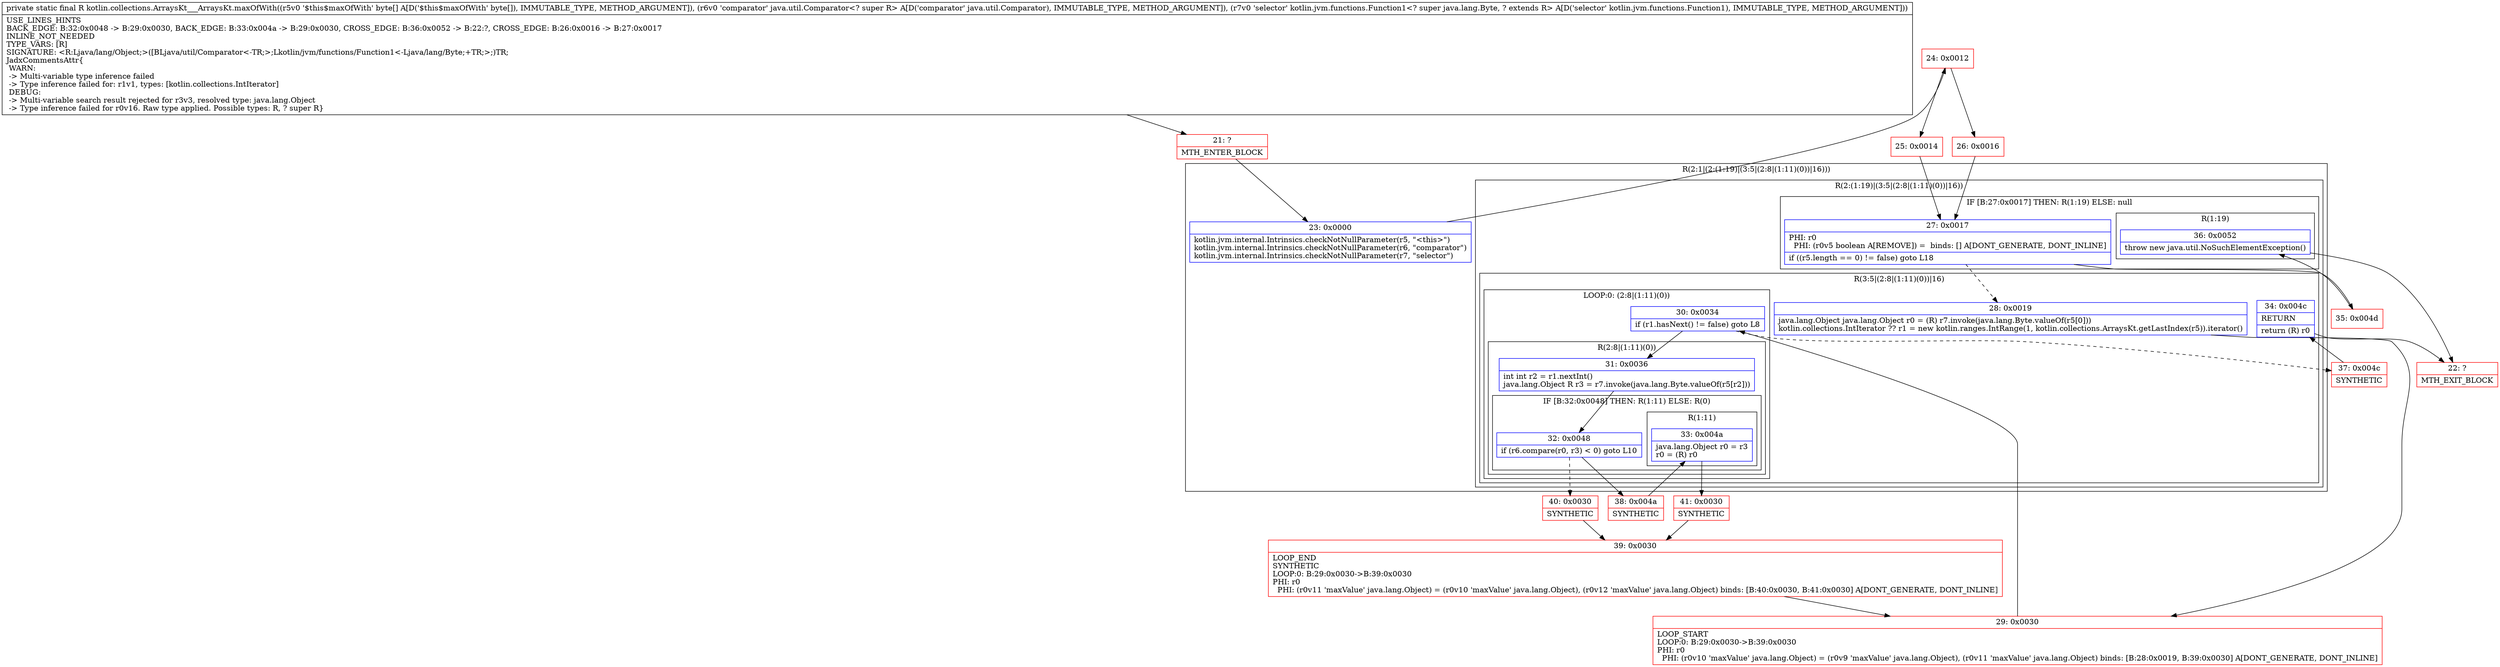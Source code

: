digraph "CFG forkotlin.collections.ArraysKt___ArraysKt.maxOfWith([BLjava\/util\/Comparator;Lkotlin\/jvm\/functions\/Function1;)Ljava\/lang\/Object;" {
subgraph cluster_Region_212496802 {
label = "R(2:1|(2:(1:19)|(3:5|(2:8|(1:11)(0))|16)))";
node [shape=record,color=blue];
Node_23 [shape=record,label="{23\:\ 0x0000|kotlin.jvm.internal.Intrinsics.checkNotNullParameter(r5, \"\<this\>\")\lkotlin.jvm.internal.Intrinsics.checkNotNullParameter(r6, \"comparator\")\lkotlin.jvm.internal.Intrinsics.checkNotNullParameter(r7, \"selector\")\l}"];
subgraph cluster_Region_742144083 {
label = "R(2:(1:19)|(3:5|(2:8|(1:11)(0))|16))";
node [shape=record,color=blue];
subgraph cluster_IfRegion_1179185836 {
label = "IF [B:27:0x0017] THEN: R(1:19) ELSE: null";
node [shape=record,color=blue];
Node_27 [shape=record,label="{27\:\ 0x0017|PHI: r0 \l  PHI: (r0v5 boolean A[REMOVE]) =  binds: [] A[DONT_GENERATE, DONT_INLINE]\l|if ((r5.length == 0) != false) goto L18\l}"];
subgraph cluster_Region_1584014090 {
label = "R(1:19)";
node [shape=record,color=blue];
Node_36 [shape=record,label="{36\:\ 0x0052|throw new java.util.NoSuchElementException()\l}"];
}
}
subgraph cluster_Region_777806541 {
label = "R(3:5|(2:8|(1:11)(0))|16)";
node [shape=record,color=blue];
Node_28 [shape=record,label="{28\:\ 0x0019|java.lang.Object java.lang.Object r0 = (R) r7.invoke(java.lang.Byte.valueOf(r5[0]))\lkotlin.collections.IntIterator ?? r1 = new kotlin.ranges.IntRange(1, kotlin.collections.ArraysKt.getLastIndex(r5)).iterator()\l}"];
subgraph cluster_LoopRegion_190825091 {
label = "LOOP:0: (2:8|(1:11)(0))";
node [shape=record,color=blue];
Node_30 [shape=record,label="{30\:\ 0x0034|if (r1.hasNext() != false) goto L8\l}"];
subgraph cluster_Region_1180205871 {
label = "R(2:8|(1:11)(0))";
node [shape=record,color=blue];
Node_31 [shape=record,label="{31\:\ 0x0036|int int r2 = r1.nextInt()\ljava.lang.Object R r3 = r7.invoke(java.lang.Byte.valueOf(r5[r2]))\l}"];
subgraph cluster_IfRegion_624490735 {
label = "IF [B:32:0x0048] THEN: R(1:11) ELSE: R(0)";
node [shape=record,color=blue];
Node_32 [shape=record,label="{32\:\ 0x0048|if (r6.compare(r0, r3) \< 0) goto L10\l}"];
subgraph cluster_Region_389837629 {
label = "R(1:11)";
node [shape=record,color=blue];
Node_33 [shape=record,label="{33\:\ 0x004a|java.lang.Object r0 = r3\lr0 = (R) r0\l}"];
}
subgraph cluster_Region_26377732 {
label = "R(0)";
node [shape=record,color=blue];
}
}
}
}
Node_34 [shape=record,label="{34\:\ 0x004c|RETURN\l|return (R) r0\l}"];
}
}
}
Node_21 [shape=record,color=red,label="{21\:\ ?|MTH_ENTER_BLOCK\l}"];
Node_24 [shape=record,color=red,label="{24\:\ 0x0012}"];
Node_25 [shape=record,color=red,label="{25\:\ 0x0014}"];
Node_29 [shape=record,color=red,label="{29\:\ 0x0030|LOOP_START\lLOOP:0: B:29:0x0030\-\>B:39:0x0030\lPHI: r0 \l  PHI: (r0v10 'maxValue' java.lang.Object) = (r0v9 'maxValue' java.lang.Object), (r0v11 'maxValue' java.lang.Object) binds: [B:28:0x0019, B:39:0x0030] A[DONT_GENERATE, DONT_INLINE]\l}"];
Node_38 [shape=record,color=red,label="{38\:\ 0x004a|SYNTHETIC\l}"];
Node_41 [shape=record,color=red,label="{41\:\ 0x0030|SYNTHETIC\l}"];
Node_39 [shape=record,color=red,label="{39\:\ 0x0030|LOOP_END\lSYNTHETIC\lLOOP:0: B:29:0x0030\-\>B:39:0x0030\lPHI: r0 \l  PHI: (r0v11 'maxValue' java.lang.Object) = (r0v10 'maxValue' java.lang.Object), (r0v12 'maxValue' java.lang.Object) binds: [B:40:0x0030, B:41:0x0030] A[DONT_GENERATE, DONT_INLINE]\l}"];
Node_40 [shape=record,color=red,label="{40\:\ 0x0030|SYNTHETIC\l}"];
Node_37 [shape=record,color=red,label="{37\:\ 0x004c|SYNTHETIC\l}"];
Node_22 [shape=record,color=red,label="{22\:\ ?|MTH_EXIT_BLOCK\l}"];
Node_35 [shape=record,color=red,label="{35\:\ 0x004d}"];
Node_26 [shape=record,color=red,label="{26\:\ 0x0016}"];
MethodNode[shape=record,label="{private static final R kotlin.collections.ArraysKt___ArraysKt.maxOfWith((r5v0 '$this$maxOfWith' byte[] A[D('$this$maxOfWith' byte[]), IMMUTABLE_TYPE, METHOD_ARGUMENT]), (r6v0 'comparator' java.util.Comparator\<? super R\> A[D('comparator' java.util.Comparator), IMMUTABLE_TYPE, METHOD_ARGUMENT]), (r7v0 'selector' kotlin.jvm.functions.Function1\<? super java.lang.Byte, ? extends R\> A[D('selector' kotlin.jvm.functions.Function1), IMMUTABLE_TYPE, METHOD_ARGUMENT]))  | USE_LINES_HINTS\lBACK_EDGE: B:32:0x0048 \-\> B:29:0x0030, BACK_EDGE: B:33:0x004a \-\> B:29:0x0030, CROSS_EDGE: B:36:0x0052 \-\> B:22:?, CROSS_EDGE: B:26:0x0016 \-\> B:27:0x0017\lINLINE_NOT_NEEDED\lTYPE_VARS: [R]\lSIGNATURE: \<R:Ljava\/lang\/Object;\>([BLjava\/util\/Comparator\<\-TR;\>;Lkotlin\/jvm\/functions\/Function1\<\-Ljava\/lang\/Byte;+TR;\>;)TR;\lJadxCommentsAttr\{\l WARN: \l \-\> Multi\-variable type inference failed\l \-\> Type inference failed for: r1v1, types: [kotlin.collections.IntIterator]\l DEBUG: \l \-\> Multi\-variable search result rejected for r3v3, resolved type: java.lang.Object\l \-\> Type inference failed for r0v16. Raw type applied. Possible types: R, ? super R\}\l}"];
MethodNode -> Node_21;Node_23 -> Node_24;
Node_27 -> Node_28[style=dashed];
Node_27 -> Node_35;
Node_36 -> Node_22;
Node_28 -> Node_29;
Node_30 -> Node_31;
Node_30 -> Node_37[style=dashed];
Node_31 -> Node_32;
Node_32 -> Node_38;
Node_32 -> Node_40[style=dashed];
Node_33 -> Node_41;
Node_34 -> Node_22;
Node_21 -> Node_23;
Node_24 -> Node_25;
Node_24 -> Node_26;
Node_25 -> Node_27;
Node_29 -> Node_30;
Node_38 -> Node_33;
Node_41 -> Node_39;
Node_39 -> Node_29;
Node_40 -> Node_39;
Node_37 -> Node_34;
Node_35 -> Node_36;
Node_26 -> Node_27;
}

